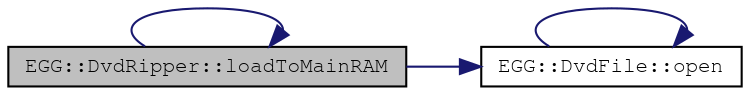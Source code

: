 digraph "EGG::DvdRipper::loadToMainRAM"
{
 // LATEX_PDF_SIZE
  edge [fontname="FreeMono",fontsize="10",labelfontname="FreeMono",labelfontsize="10"];
  node [fontname="FreeMono",fontsize="10",shape=record];
  rankdir="LR";
  Node1 [label="EGG::DvdRipper::loadToMainRAM",height=0.2,width=0.4,color="black", fillcolor="grey75", style="filled", fontcolor="black",tooltip="Load a file on the disc to main RAM given the path."];
  Node1 -> Node1 [color="midnightblue",fontsize="10",style="solid",fontname="FreeMono"];
  Node1 -> Node2 [color="midnightblue",fontsize="10",style="solid",fontname="FreeMono"];
  Node2 [label="EGG::DvdFile::open",height=0.2,width=0.4,color="black", fillcolor="white", style="filled",URL="$class_e_g_g_1_1_dvd_file.html#aeddd7a1ad22593c6b7442147767785b9",tooltip="Opens a file given the path."];
  Node2 -> Node2 [color="midnightblue",fontsize="10",style="solid",fontname="FreeMono"];
}
